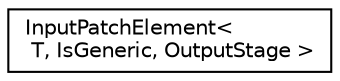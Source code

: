 digraph "Graphical Class Hierarchy"
{
 // LATEX_PDF_SIZE
  edge [fontname="Helvetica",fontsize="10",labelfontname="Helvetica",labelfontsize="10"];
  node [fontname="Helvetica",fontsize="10",shape=record];
  rankdir="LR";
  Node0 [label="InputPatchElement\<\l T, IsGeneric, OutputStage \>",height=0.2,width=0.4,color="black", fillcolor="white", style="filled",URL="$classarm__conv_1_1depthwise_1_1depthfirst__multiplier_1_1_input_patch_element.xhtml",tooltip=" "];
}
